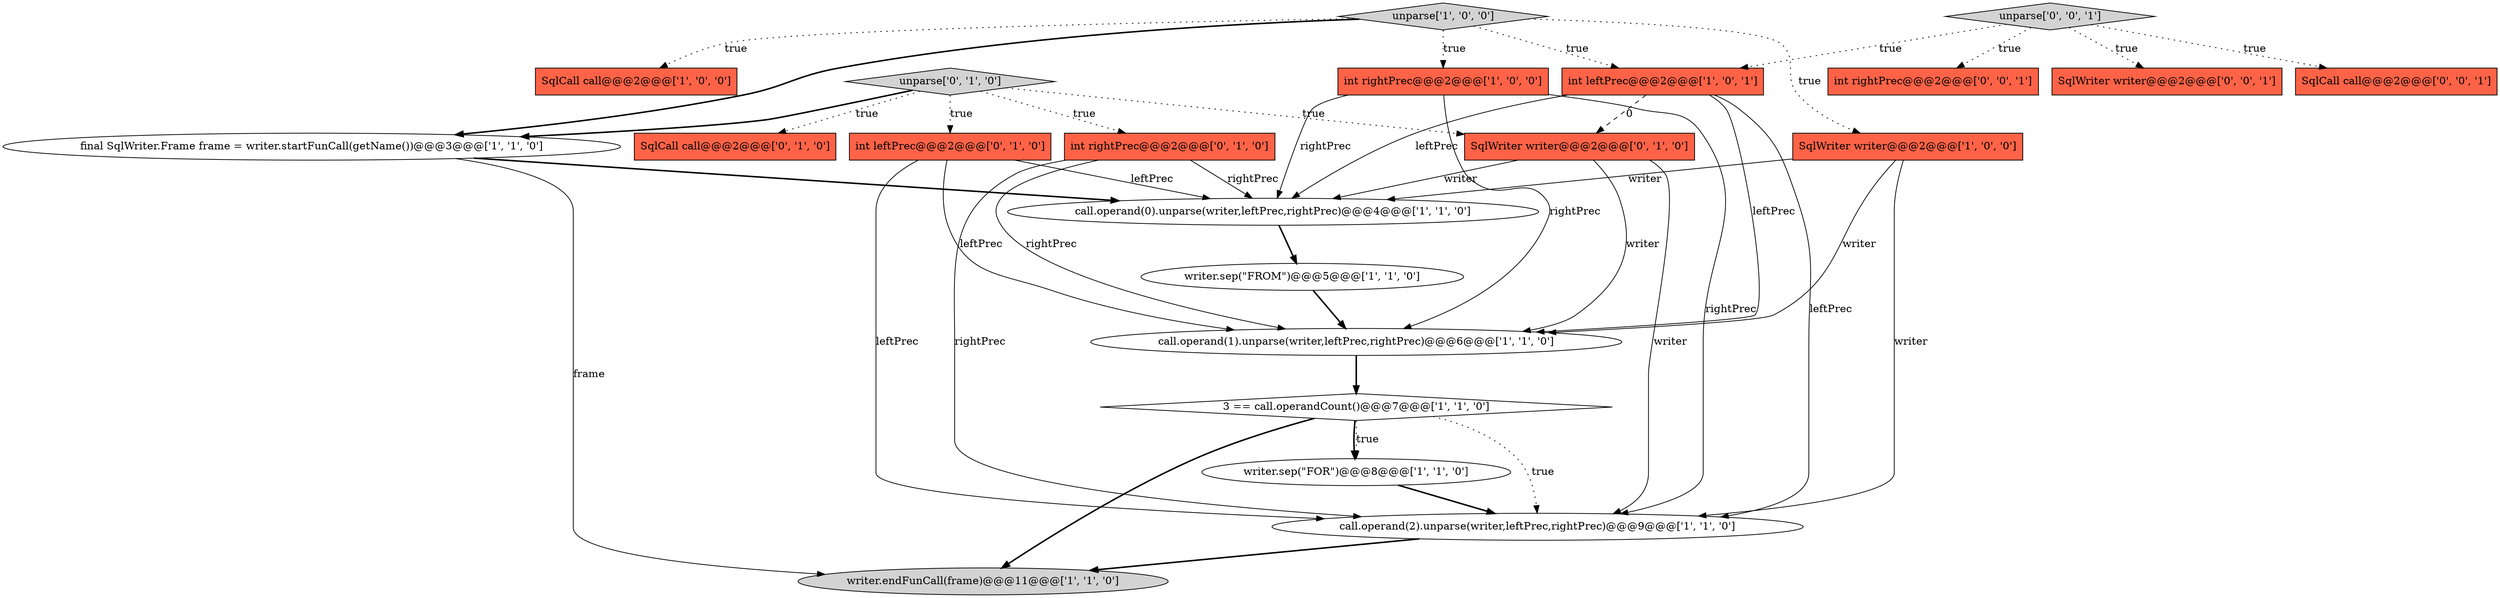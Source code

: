 digraph {
1 [style = filled, label = "int rightPrec@@@2@@@['1', '0', '0']", fillcolor = tomato, shape = box image = "AAA0AAABBB1BBB"];
7 [style = filled, label = "call.operand(2).unparse(writer,leftPrec,rightPrec)@@@9@@@['1', '1', '0']", fillcolor = white, shape = ellipse image = "AAA0AAABBB1BBB"];
19 [style = filled, label = "int rightPrec@@@2@@@['0', '0', '1']", fillcolor = tomato, shape = box image = "AAA0AAABBB3BBB"];
12 [style = filled, label = "call.operand(1).unparse(writer,leftPrec,rightPrec)@@@6@@@['1', '1', '0']", fillcolor = white, shape = ellipse image = "AAA0AAABBB1BBB"];
0 [style = filled, label = "SqlWriter writer@@@2@@@['1', '0', '0']", fillcolor = tomato, shape = box image = "AAA0AAABBB1BBB"];
10 [style = filled, label = "unparse['1', '0', '0']", fillcolor = lightgray, shape = diamond image = "AAA0AAABBB1BBB"];
16 [style = filled, label = "unparse['0', '1', '0']", fillcolor = lightgray, shape = diamond image = "AAA0AAABBB2BBB"];
5 [style = filled, label = "writer.sep(\"FROM\")@@@5@@@['1', '1', '0']", fillcolor = white, shape = ellipse image = "AAA0AAABBB1BBB"];
17 [style = filled, label = "SqlWriter writer@@@2@@@['0', '1', '0']", fillcolor = tomato, shape = box image = "AAA1AAABBB2BBB"];
2 [style = filled, label = "SqlCall call@@@2@@@['1', '0', '0']", fillcolor = tomato, shape = box image = "AAA0AAABBB1BBB"];
8 [style = filled, label = "writer.endFunCall(frame)@@@11@@@['1', '1', '0']", fillcolor = lightgray, shape = ellipse image = "AAA0AAABBB1BBB"];
11 [style = filled, label = "call.operand(0).unparse(writer,leftPrec,rightPrec)@@@4@@@['1', '1', '0']", fillcolor = white, shape = ellipse image = "AAA0AAABBB1BBB"];
21 [style = filled, label = "unparse['0', '0', '1']", fillcolor = lightgray, shape = diamond image = "AAA0AAABBB3BBB"];
15 [style = filled, label = "int rightPrec@@@2@@@['0', '1', '0']", fillcolor = tomato, shape = box image = "AAA0AAABBB2BBB"];
13 [style = filled, label = "int leftPrec@@@2@@@['0', '1', '0']", fillcolor = tomato, shape = box image = "AAA0AAABBB2BBB"];
3 [style = filled, label = "3 == call.operandCount()@@@7@@@['1', '1', '0']", fillcolor = white, shape = diamond image = "AAA0AAABBB1BBB"];
4 [style = filled, label = "final SqlWriter.Frame frame = writer.startFunCall(getName())@@@3@@@['1', '1', '0']", fillcolor = white, shape = ellipse image = "AAA0AAABBB1BBB"];
20 [style = filled, label = "SqlWriter writer@@@2@@@['0', '0', '1']", fillcolor = tomato, shape = box image = "AAA0AAABBB3BBB"];
9 [style = filled, label = "writer.sep(\"FOR\")@@@8@@@['1', '1', '0']", fillcolor = white, shape = ellipse image = "AAA0AAABBB1BBB"];
18 [style = filled, label = "SqlCall call@@@2@@@['0', '0', '1']", fillcolor = tomato, shape = box image = "AAA0AAABBB3BBB"];
6 [style = filled, label = "int leftPrec@@@2@@@['1', '0', '1']", fillcolor = tomato, shape = box image = "AAA0AAABBB1BBB"];
14 [style = filled, label = "SqlCall call@@@2@@@['0', '1', '0']", fillcolor = tomato, shape = box image = "AAA0AAABBB2BBB"];
6->12 [style = solid, label="leftPrec"];
4->8 [style = solid, label="frame"];
3->7 [style = dotted, label="true"];
10->6 [style = dotted, label="true"];
21->20 [style = dotted, label="true"];
0->11 [style = solid, label="writer"];
16->13 [style = dotted, label="true"];
21->18 [style = dotted, label="true"];
1->12 [style = solid, label="rightPrec"];
16->17 [style = dotted, label="true"];
17->12 [style = solid, label="writer"];
6->17 [style = dashed, label="0"];
15->11 [style = solid, label="rightPrec"];
6->11 [style = solid, label="leftPrec"];
3->9 [style = dotted, label="true"];
0->7 [style = solid, label="writer"];
9->7 [style = bold, label=""];
7->8 [style = bold, label=""];
13->7 [style = solid, label="leftPrec"];
1->7 [style = solid, label="rightPrec"];
13->12 [style = solid, label="leftPrec"];
21->6 [style = dotted, label="true"];
17->7 [style = solid, label="writer"];
3->9 [style = bold, label=""];
11->5 [style = bold, label=""];
1->11 [style = solid, label="rightPrec"];
5->12 [style = bold, label=""];
10->2 [style = dotted, label="true"];
13->11 [style = solid, label="leftPrec"];
3->8 [style = bold, label=""];
21->19 [style = dotted, label="true"];
16->14 [style = dotted, label="true"];
10->4 [style = bold, label=""];
15->7 [style = solid, label="rightPrec"];
10->0 [style = dotted, label="true"];
6->7 [style = solid, label="leftPrec"];
12->3 [style = bold, label=""];
10->1 [style = dotted, label="true"];
17->11 [style = solid, label="writer"];
16->4 [style = bold, label=""];
4->11 [style = bold, label=""];
15->12 [style = solid, label="rightPrec"];
0->12 [style = solid, label="writer"];
16->15 [style = dotted, label="true"];
}
